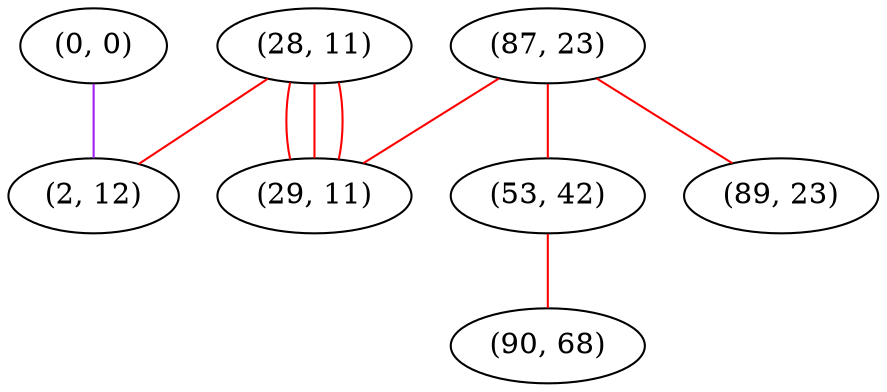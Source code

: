 graph "" {
"(0, 0)";
"(28, 11)";
"(87, 23)";
"(29, 11)";
"(53, 42)";
"(90, 68)";
"(89, 23)";
"(2, 12)";
"(0, 0)" -- "(2, 12)"  [color=purple, key=0, weight=4];
"(28, 11)" -- "(2, 12)"  [color=red, key=0, weight=1];
"(28, 11)" -- "(29, 11)"  [color=red, key=0, weight=1];
"(28, 11)" -- "(29, 11)"  [color=red, key=1, weight=1];
"(28, 11)" -- "(29, 11)"  [color=red, key=2, weight=1];
"(87, 23)" -- "(89, 23)"  [color=red, key=0, weight=1];
"(87, 23)" -- "(53, 42)"  [color=red, key=0, weight=1];
"(87, 23)" -- "(29, 11)"  [color=red, key=0, weight=1];
"(53, 42)" -- "(90, 68)"  [color=red, key=0, weight=1];
}
